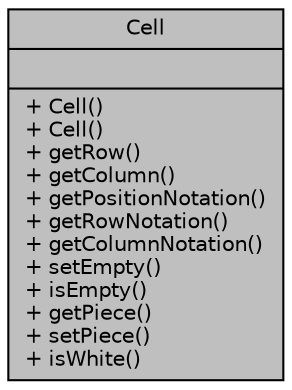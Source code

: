 digraph "Cell"
{
 // LATEX_PDF_SIZE
  edge [fontname="Helvetica",fontsize="10",labelfontname="Helvetica",labelfontsize="10"];
  node [fontname="Helvetica",fontsize="10",shape=record];
  Node1 [label="{Cell\n||+ Cell()\l+ Cell()\l+ getRow()\l+ getColumn()\l+ getPositionNotation()\l+ getRowNotation()\l+ getColumnNotation()\l+ setEmpty()\l+ isEmpty()\l+ getPiece()\l+ setPiece()\l+ isWhite()\l}",height=0.2,width=0.4,color="black", fillcolor="grey75", style="filled", fontcolor="black",tooltip=" "];
}
